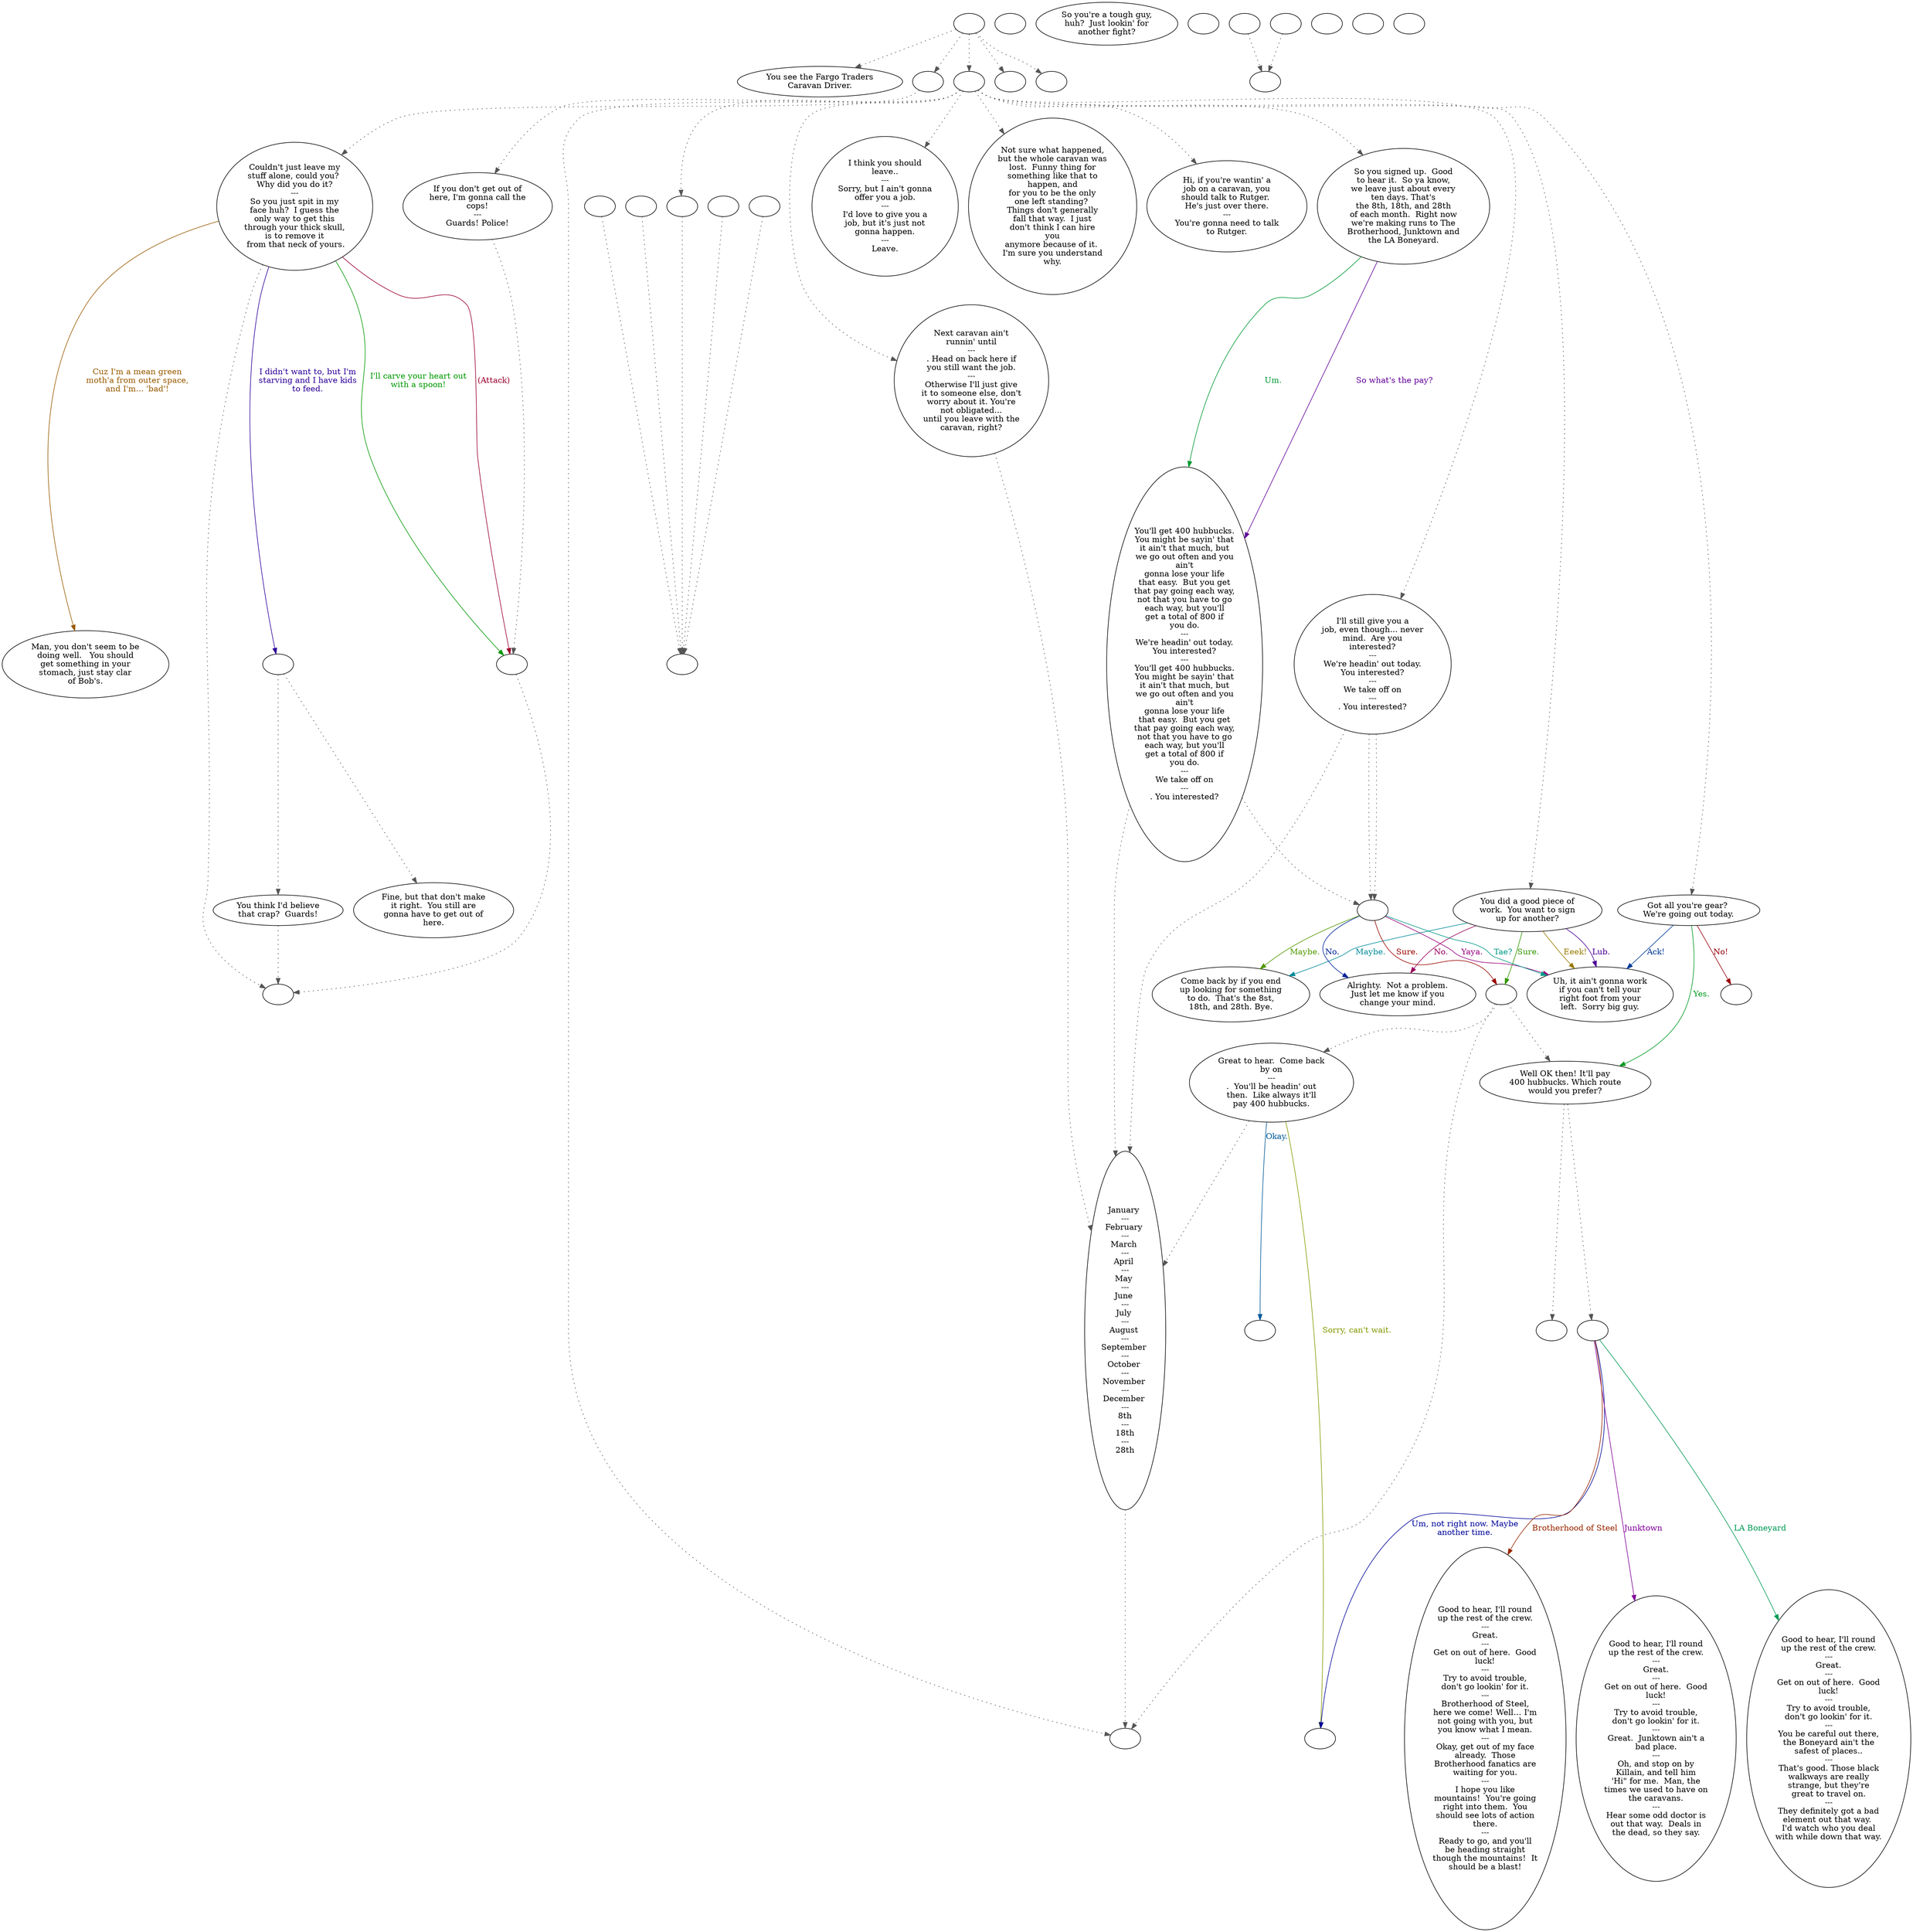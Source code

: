 digraph FGTCARVN {
  "start" [style=filled       fillcolor="#FFFFFF"       color="#000000"]
  "start" -> "look_at_p_proc" [style=dotted color="#555555"]
  "start" -> "pickup_p_proc" [style=dotted color="#555555"]
  "start" -> "talk_p_proc" [style=dotted color="#555555"]
  "start" -> "critter_p_proc" [style=dotted color="#555555"]
  "start" -> "destroy_p_proc" [style=dotted color="#555555"]
  "start" [label=""]
  "combat" [style=filled       fillcolor="#FFFFFF"       color="#000000"]
  "combat" [label=""]
  "critter_p_proc" [style=filled       fillcolor="#FFFFFF"       color="#000000"]
  "critter_p_proc" [label=""]
  "pickup_p_proc" [style=filled       fillcolor="#FFFFFF"       color="#000000"]
  "pickup_p_proc" -> "FGTDriver10" [style=dotted color="#555555"]
  "pickup_p_proc" [label=""]
  "talk_p_proc" [style=filled       fillcolor="#FFFFFF"       color="#000000"]
  "talk_p_proc" -> "get_reaction" [style=dotted color="#555555"]
  "talk_p_proc" -> "RecalcDate" [style=dotted color="#555555"]
  "talk_p_proc" -> "FGTDriver14" [style=dotted color="#555555"]
  "talk_p_proc" -> "FGTDriver15" [style=dotted color="#555555"]
  "talk_p_proc" -> "FGTDriver19" [style=dotted color="#555555"]
  "talk_p_proc" -> "FGTDriver27" [style=dotted color="#555555"]
  "talk_p_proc" -> "FGTDriver00" [style=dotted color="#555555"]
  "talk_p_proc" -> "FGTDriver01" [style=dotted color="#555555"]
  "talk_p_proc" -> "FGTDriver03" [style=dotted color="#555555"]
  "talk_p_proc" -> "FGTDriver28" [style=dotted color="#555555"]
  "talk_p_proc" -> "FGTDriver29" [style=dotted color="#555555"]
  "talk_p_proc" [label=""]
  "destroy_p_proc" [style=filled       fillcolor="#FFFFFF"       color="#000000"]
  "destroy_p_proc" [label=""]
  "look_at_p_proc" [style=filled       fillcolor="#FFFFFF"       color="#000000"]
  "look_at_p_proc" [label="You see the Fargo Traders\nCaravan Driver."]
  "RecalcDate" [style=filled       fillcolor="#FFFFFF"       color="#000000"]
  "RecalcDate" [label=""]
  "RecalcDateString" [style=filled       fillcolor="#FFFFFF"       color="#000000"]
  "RecalcDateString" -> "RecalcDate" [style=dotted color="#555555"]
  "RecalcDateString" [label="January \n---\nFebruary \n---\nMarch \n---\nApril \n---\nMay \n---\nJune \n---\nJuly \n---\nAugust \n---\nSeptember \n---\nOctober \n---\nNovember \n---\nDecember \n---\n8th\n---\n18th\n---\n28th"]
  "damage_p_proc" [style=filled       fillcolor="#FFFFFF"       color="#000000"]
  "damage_p_proc" [label=""]
  "FGTDriver00" [style=filled       fillcolor="#FFFFFF"       color="#000000"]
  "FGTDriver00" [label="Hi, if you're wantin' a\njob on a caravan, you\nshould talk to Rutger. \nHe's just over there.\n---\nYou're gonna need to talk\nto Rutger."]
  "FGTDriver01" [style=filled       fillcolor="#FFFFFF"       color="#000000"]
  "FGTDriver01" [label="So you signed up.  Good\nto hear it.  So ya know,\nwe leave just about every\nten days. That's\nthe 8th, 18th, and 28th\nof each month.  Right now\nwe're making runs to The\nBrotherhood, Junktown and\nthe LA Boneyard."]
  "FGTDriver01" -> "FGTDriver02" [label="So what's the pay?" color="#610099" fontcolor="#610099"]
  "FGTDriver01" -> "FGTDriver02" [label="Um." color="#009934" fontcolor="#009934"]
  "FGTDriver02" [style=filled       fillcolor="#FFFFFF"       color="#000000"]
  "FGTDriver02" -> "RecalcDateString" [style=dotted color="#555555"]
  "FGTDriver02" -> "FGTDriver04" [style=dotted color="#555555"]
  "FGTDriver02" [label="You'll get 400 hubbucks.\nYou might be sayin' that\nit ain't that much, but\nwe go out often and you\nain't\ngonna lose your life\nthat easy.  But you get\nthat pay going each way,\nnot that you have to go\neach way, but you'll\nget a total of 800 if\nyou do.\n---\nWe're headin' out today.\nYou interested?\n---\nYou'll get 400 hubbucks.\nYou might be sayin' that\nit ain't that much, but\nwe go out often and you\nain't\ngonna lose your life\nthat easy.  But you get\nthat pay going each way,\nnot that you have to go\neach way, but you'll\nget a total of 800 if\nyou do.\n---\n We take off on \n---\n. You interested?"]
  "FGTDriver03" [style=filled       fillcolor="#FFFFFF"       color="#000000"]
  "FGTDriver03" -> "RecalcDateString" [style=dotted color="#555555"]
  "FGTDriver03" -> "FGTDriver04" [style=dotted color="#555555"]
  "FGTDriver03" -> "FGTDriver04" [style=dotted color="#555555"]
  "FGTDriver03" [label="I'll still give you a\njob, even though... never\nmind.  Are you\ninterested?\n---\nWe're headin' out today.\nYou interested?\n---\n We take off on \n---\n. You interested?"]
  "FGTDriver04" [style=filled       fillcolor="#FFFFFF"       color="#000000"]
  "FGTDriver04" [label=""]
  "FGTDriver04" -> "FGTDriver04a" [label="Sure. " color="#990700" fontcolor="#990700"]
  "FGTDriver04" -> "FGTDriver05" [label="No." color="#002599" fontcolor="#002599"]
  "FGTDriver04" -> "FGTDriver06" [label="Maybe." color="#529900" fontcolor="#529900"]
  "FGTDriver04" -> "FGTDriver07" [label="Yaya." color="#99007F" fontcolor="#99007F"]
  "FGTDriver04" -> "FGTDriver07" [label="Tae?" color="#009987" fontcolor="#009987"]
  "FGTDriver04a" [style=filled       fillcolor="#FFFFFF"       color="#000000"]
  "FGTDriver04a" -> "RecalcDate" [style=dotted color="#555555"]
  "FGTDriver04a" -> "FGTDriver17" [style=dotted color="#555555"]
  "FGTDriver04a" -> "FGTDriver18" [style=dotted color="#555555"]
  "FGTDriver04a" [label=""]
  "FGTDriver05" [style=filled       fillcolor="#FFFFFF"       color="#000000"]
  "FGTDriver05" [label="Alrighty.  Not a problem.\nJust let me know if you\nchange your mind."]
  "FGTDriver06" [style=filled       fillcolor="#FFFFFF"       color="#000000"]
  "FGTDriver06" [label="Come back by if you end\nup looking for something\nto do.  That's the 8st,\n18th, and 28th. Bye."]
  "FGTDriver07" [style=filled       fillcolor="#FFFFFF"       color="#000000"]
  "FGTDriver07" [label="Uh, it ain't gonna work\nif you can't tell your\nright foot from your\nleft.  Sorry big guy."]
  "FGTDriver08" [style=filled       fillcolor="#FFFFFF"       color="#000000"]
  "FGTDriver08" [label="Man, you don't seem to be\ndoing well.   You should\nget something in your\nstomach, just stay clar\nof Bob's."]
  "FGTDriver10" [style=filled       fillcolor="#FFFFFF"       color="#000000"]
  "FGTDriver10" -> "combat" [style=dotted color="#555555"]
  "FGTDriver10" [label="Couldn't just leave my\nstuff alone, could you? \nWhy did you do it?\n---\nSo you just spit in my\nface huh?  I guess the\nonly way to get this\nthrough your thick skull,\nis to remove it\n from that neck of yours."]
  "FGTDriver10" -> "FGTDriver08" [label="Cuz I'm a mean green\nmoth'a from outer space,\nand I'm... 'bad'!" color="#995A00" fontcolor="#995A00"]
  "FGTDriver10" -> "FGTDriver10a" [label="I didn't want to, but I'm\nstarving and I have kids\nto feed." color="#2D0099" fontcolor="#2D0099"]
  "FGTDriver10" -> "FGTDriver31" [label="I'll carve your heart out\nwith a spoon!" color="#009901" fontcolor="#009901"]
  "FGTDriver10" -> "FGTDriver31" [label="(Attack)" color="#99002C" fontcolor="#99002C"]
  "FGTDriver10a" [style=filled       fillcolor="#FFFFFF"       color="#000000"]
  "FGTDriver10a" -> "FGTDriver11" [style=dotted color="#555555"]
  "FGTDriver10a" -> "FGTDriver12" [style=dotted color="#555555"]
  "FGTDriver10a" [label=""]
  "FGTDriver11" [style=filled       fillcolor="#FFFFFF"       color="#000000"]
  "FGTDriver11" [label="Fine, but that don't make\nit right.  You still are\ngonna have to get out of\nhere."]
  "FGTDriver12" [style=filled       fillcolor="#FFFFFF"       color="#000000"]
  "FGTDriver12" -> "combat" [style=dotted color="#555555"]
  "FGTDriver12" [label="You think I'd believe\nthat crap?  Guards!"]
  "FGTDriver13" [style=filled       fillcolor="#FFFFFF"       color="#000000"]
  "FGTDriver13" [label="So you're a tough guy,\nhuh?  Just lookin' for\nanother fight?"]
  "FGTDriver14" [style=filled       fillcolor="#FFFFFF"       color="#000000"]
  "FGTDriver14" -> "FGTDriver31" [style=dotted color="#555555"]
  "FGTDriver14" [label="If you don't get out of\nhere, I'm gonna call the\ncops!\n---\nGuards! Police!"]
  "FGTDriver15" [style=filled       fillcolor="#FFFFFF"       color="#000000"]
  "FGTDriver15" [label="I think you should\nleave..\n---\nSorry, but I ain't gonna\noffer you a job.\n---\nI'd love to give you a\njob, but it's just not\ngonna happen.\n---\nLeave."]
  "FGTDriver17" [style=filled       fillcolor="#FFFFFF"       color="#000000"]
  "FGTDriver17" -> "FGTDriver33" [style=dotted color="#555555"]
  "FGTDriver17" -> "FGTDriver20" [style=dotted color="#555555"]
  "FGTDriver17" [label="Well OK then! It'll pay\n400 hubbucks. Which route\nwould you prefer?"]
  "FGTDriver18" [style=filled       fillcolor="#FFFFFF"       color="#000000"]
  "FGTDriver18" -> "RecalcDateString" [style=dotted color="#555555"]
  "FGTDriver18" [label="Great to hear.  Come back\nby on\n---\n.  You'll be headin' out\nthen.  Like always it'll\npay 400 hubbucks."]
  "FGTDriver18" -> "FGTDriver30" [label="Okay." color="#005999" fontcolor="#005999"]
  "FGTDriver18" -> "FGTDriver34" [label="Sorry, can't wait." color="#859900" fontcolor="#859900"]
  "FGTDriver19" [style=filled       fillcolor="#FFFFFF"       color="#000000"]
  "FGTDriver19" [label="Not sure what happened,\nbut the whole caravan was\nlost.  Funny thing for\nsomething like that to\nhappen, and\nfor you to be the only\none left standing? \nThings don't generally\nfall that way.  I just\ndon't think I can hire\nyou\nanymore because of it. \nI'm sure you understand\nwhy."]
  "FGTDriver20" [style=filled       fillcolor="#FFFFFF"       color="#000000"]
  "FGTDriver20" [label=""]
  "FGTDriver20" -> "FGTDriver21a" [label="Junktown" color="#800099" fontcolor="#800099"]
  "FGTDriver20" -> "FGTDriver21b" [label="LA Boneyard " color="#009954" fontcolor="#009954"]
  "FGTDriver20" -> "FGTDriver21c" [label="Brotherhood of Steel " color="#992700" fontcolor="#992700"]
  "FGTDriver20" -> "FGTDriver34" [label="Um, not right now. Maybe\nanother time." color="#000699" fontcolor="#000699"]
  "FGTDriver21a" [style=filled       fillcolor="#FFFFFF"       color="#000000"]
  "FGTDriver21a" [label="Good to hear, I'll round\nup the rest of the crew.\n---\nGreat.\n---\nGet on out of here.  Good\nluck!\n---\nTry to avoid trouble,\ndon't go lookin' for it.\n---\nGreat.  Junktown ain't a\nbad place.\n---\nOh, and stop on by\nKillain, and tell him\n'Hi\" for me.  Man, the\ntimes we used to have on\nthe caravans.\n---\nHear some odd doctor is\nout that way.  Deals in\nthe dead, so they say."]
  "FGTDriver21b" [style=filled       fillcolor="#FFFFFF"       color="#000000"]
  "FGTDriver21b" [label="Good to hear, I'll round\nup the rest of the crew.\n---\nGreat.\n---\nGet on out of here.  Good\nluck!\n---\nTry to avoid trouble,\ndon't go lookin' for it.\n---\nYou be careful out there,\nthe Boneyard ain't the\nsafest of places..\n---\nThat's good. Those black\nwalkways are really\nstrange, but they're\ngreat to travel on.\n---\nThey definitely got a bad\nelement out that way. \nI'd watch who you deal\nwith while down that way."]
  "FGTDriver21c" [style=filled       fillcolor="#FFFFFF"       color="#000000"]
  "FGTDriver21c" [label="Good to hear, I'll round\nup the rest of the crew.\n---\nGreat.\n---\nGet on out of here.  Good\nluck!\n---\nTry to avoid trouble,\ndon't go lookin' for it.\n---\nBrotherhood of Steel,\nhere we come! Well… I'm\nnot going with you, but\nyou know what I mean.\n---\nOkay, get out of my face\nalready.  Those\nBrotherhood fanatics are\nwaiting for you.\n---\nI hope you like\nmountains!  You're going\nright into them.  You\nshould see lots of action\nthere.\n---\nReady to go, and you'll\nbe heading straight\nthough the mountains!  It\nshould be a blast!"]
  "FGTDriver27" [style=filled       fillcolor="#FFFFFF"       color="#000000"]
  "FGTDriver27" [label="You did a good piece of\nwork.  You want to sign\nup for another?"]
  "FGTDriver27" -> "FGTDriver04a" [label="Sure." color="#329900" fontcolor="#329900"]
  "FGTDriver27" -> "FGTDriver05" [label="No." color="#99005F" fontcolor="#99005F"]
  "FGTDriver27" -> "FGTDriver06" [label="Maybe." color="#008C99" fontcolor="#008C99"]
  "FGTDriver27" -> "FGTDriver07" [label="Eeek!" color="#997A00" fontcolor="#997A00"]
  "FGTDriver27" -> "FGTDriver07" [label="Lub." color="#4D0099" fontcolor="#4D0099"]
  "FGTDriver28" [style=filled       fillcolor="#FFFFFF"       color="#000000"]
  "FGTDriver28" [label="Got all you're gear? \nWe're going out today."]
  "FGTDriver28" -> "FGTDriver17" [label="Yes." color="#009920" fontcolor="#009920"]
  "FGTDriver28" -> "FGTDriver35" [label="No!" color="#99000C" fontcolor="#99000C"]
  "FGTDriver28" -> "FGTDriver07" [label="Ack!" color="#003999" fontcolor="#003999"]
  "FGTDriver29" [style=filled       fillcolor="#FFFFFF"       color="#000000"]
  "FGTDriver29" -> "RecalcDateString" [style=dotted color="#555555"]
  "FGTDriver29" [label="Next caravan ain't\nrunnin' until\n---\n. Head on back here if\nyou still want the job.\n---\nOtherwise I'll just give\nit to someone else, don't\nworry about it. You're\nnot obligated...\nuntil you leave with the\ncaravan, right?"]
  "FGTDriver30" [style=filled       fillcolor="#FFFFFF"       color="#000000"]
  "FGTDriver30" [label=""]
  "FGTDriver31" [style=filled       fillcolor="#FFFFFF"       color="#000000"]
  "FGTDriver31" -> "combat" [style=dotted color="#555555"]
  "FGTDriver31" [label=""]
  "FGTDriver32" [style=filled       fillcolor="#FFFFFF"       color="#000000"]
  "FGTDriver32" [label=""]
  "FGTDriver33" [style=filled       fillcolor="#FFFFFF"       color="#000000"]
  "FGTDriver33" [label=""]
  "FGTDriver34" [style=filled       fillcolor="#FFFFFF"       color="#000000"]
  "FGTDriver34" [label=""]
  "FGTDriver35" [style=filled       fillcolor="#FFFFFF"       color="#000000"]
  "FGTDriver35" [label=""]
  "get_reaction" [style=filled       fillcolor="#FFFFFF"       color="#000000"]
  "get_reaction" -> "ReactToLevel" [style=dotted color="#555555"]
  "get_reaction" [label=""]
  "ReactToLevel" [style=filled       fillcolor="#FFFFFF"       color="#000000"]
  "ReactToLevel" [label=""]
  "LevelToReact" [style=filled       fillcolor="#FFFFFF"       color="#000000"]
  "LevelToReact" [label=""]
  "UpReact" [style=filled       fillcolor="#FFFFFF"       color="#000000"]
  "UpReact" -> "ReactToLevel" [style=dotted color="#555555"]
  "UpReact" [label=""]
  "DownReact" [style=filled       fillcolor="#FFFFFF"       color="#000000"]
  "DownReact" -> "ReactToLevel" [style=dotted color="#555555"]
  "DownReact" [label=""]
  "BottomReact" [style=filled       fillcolor="#FFFFFF"       color="#000000"]
  "BottomReact" [label=""]
  "TopReact" [style=filled       fillcolor="#FFFFFF"       color="#000000"]
  "TopReact" [label=""]
  "BigUpReact" [style=filled       fillcolor="#FFFFFF"       color="#000000"]
  "BigUpReact" -> "ReactToLevel" [style=dotted color="#555555"]
  "BigUpReact" [label=""]
  "BigDownReact" [style=filled       fillcolor="#FFFFFF"       color="#000000"]
  "BigDownReact" -> "ReactToLevel" [style=dotted color="#555555"]
  "BigDownReact" [label=""]
  "UpReactLevel" [style=filled       fillcolor="#FFFFFF"       color="#000000"]
  "UpReactLevel" -> "LevelToReact" [style=dotted color="#555555"]
  "UpReactLevel" [label=""]
  "DownReactLevel" [style=filled       fillcolor="#FFFFFF"       color="#000000"]
  "DownReactLevel" -> "LevelToReact" [style=dotted color="#555555"]
  "DownReactLevel" [label=""]
  "Goodbyes" [style=filled       fillcolor="#FFFFFF"       color="#000000"]
  "Goodbyes" [label=""]
}